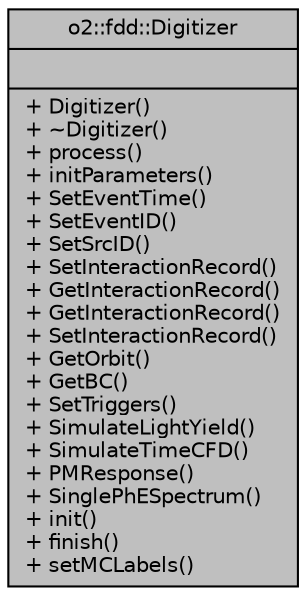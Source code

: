 digraph "o2::fdd::Digitizer"
{
 // INTERACTIVE_SVG=YES
  bgcolor="transparent";
  edge [fontname="Helvetica",fontsize="10",labelfontname="Helvetica",labelfontsize="10"];
  node [fontname="Helvetica",fontsize="10",shape=record];
  Node1 [label="{o2::fdd::Digitizer\n||+ Digitizer()\l+ ~Digitizer()\l+ process()\l+ initParameters()\l+ SetEventTime()\l+ SetEventID()\l+ SetSrcID()\l+ SetInteractionRecord()\l+ GetInteractionRecord()\l+ GetInteractionRecord()\l+ SetInteractionRecord()\l+ GetOrbit()\l+ GetBC()\l+ SetTriggers()\l+ SimulateLightYield()\l+ SimulateTimeCFD()\l+ PMResponse()\l+ SinglePhESpectrum()\l+ init()\l+ finish()\l+ setMCLabels()\l}",height=0.2,width=0.4,color="black", fillcolor="grey75", style="filled", fontcolor="black"];
}
